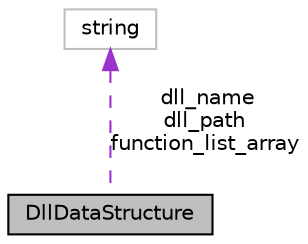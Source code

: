 digraph "DllDataStructure"
{
 // LATEX_PDF_SIZE
  edge [fontname="Helvetica",fontsize="10",labelfontname="Helvetica",labelfontsize="10"];
  node [fontname="Helvetica",fontsize="10",shape=record];
  Node1 [label="DllDataStructure",height=0.2,width=0.4,color="black", fillcolor="grey75", style="filled", fontcolor="black",tooltip="This structure is holding onto information about the DLL that was dynamicly read in."];
  Node2 -> Node1 [dir="back",color="darkorchid3",fontsize="10",style="dashed",label=" dll_name\ndll_path\nfunction_list_array" ,fontname="Helvetica"];
  Node2 [label="string",height=0.2,width=0.4,color="grey75", fillcolor="white", style="filled",tooltip=" "];
}
